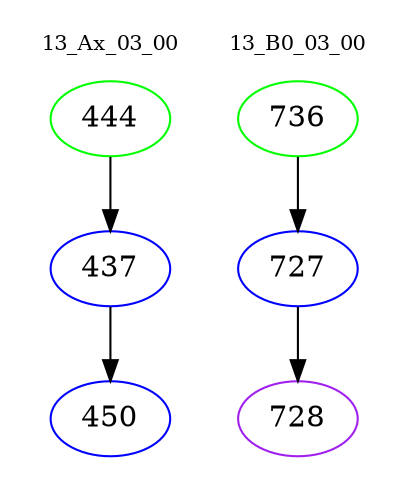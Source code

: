 digraph{
subgraph cluster_0 {
color = white
label = "13_Ax_03_00";
fontsize=10;
T0_444 [label="444", color="green"]
T0_444 -> T0_437 [color="black"]
T0_437 [label="437", color="blue"]
T0_437 -> T0_450 [color="black"]
T0_450 [label="450", color="blue"]
}
subgraph cluster_1 {
color = white
label = "13_B0_03_00";
fontsize=10;
T1_736 [label="736", color="green"]
T1_736 -> T1_727 [color="black"]
T1_727 [label="727", color="blue"]
T1_727 -> T1_728 [color="black"]
T1_728 [label="728", color="purple"]
}
}
